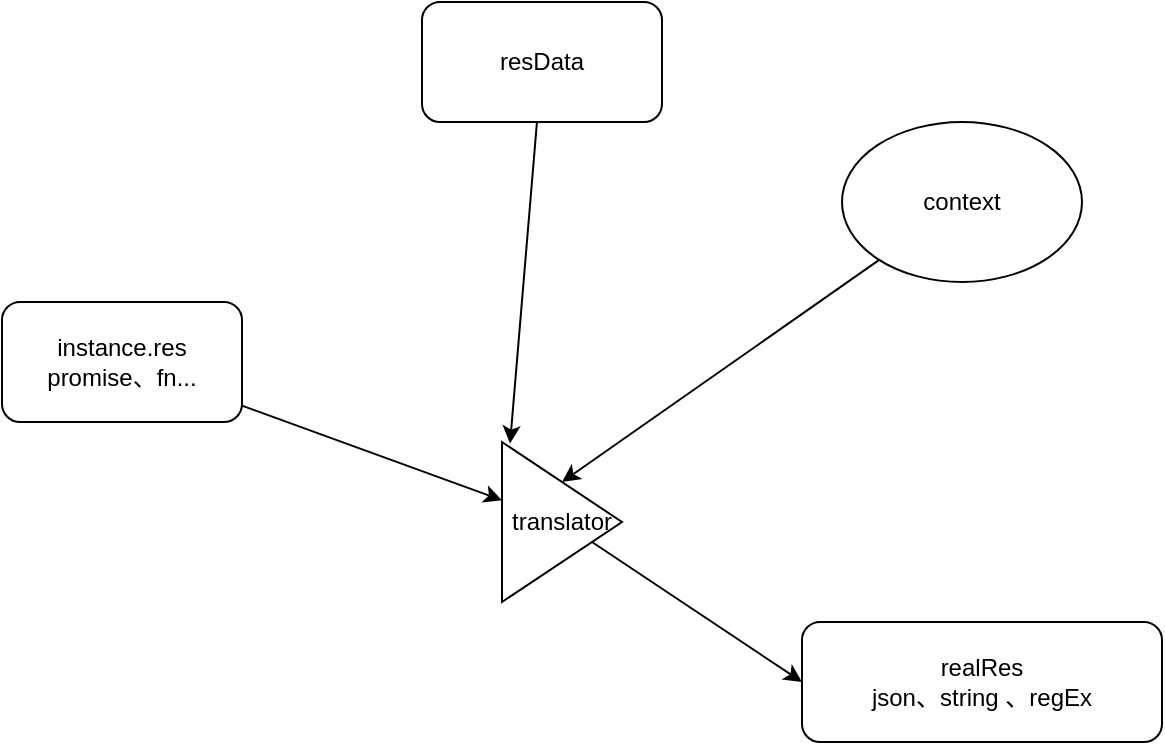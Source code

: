 <mxfile version="12.8.5" type="github"><diagram id="Fufv_7uzsuPaR0Qm3mlz" name="Page-1"><mxGraphModel dx="1038" dy="497" grid="1" gridSize="10" guides="1" tooltips="1" connect="1" arrows="1" fold="1" page="1" pageScale="1" pageWidth="827" pageHeight="1169" math="0" shadow="0"><root><mxCell id="0"/><mxCell id="1" parent="0"/><mxCell id="oF_maslsvYXRV8D9qIhB-10" style="edgeStyle=none;rounded=0;orthogonalLoop=1;jettySize=auto;html=1;entryX=0.067;entryY=0.01;entryDx=0;entryDy=0;entryPerimeter=0;" edge="1" parent="1" source="oF_maslsvYXRV8D9qIhB-3" target="oF_maslsvYXRV8D9qIhB-6"><mxGeometry relative="1" as="geometry"/></mxCell><mxCell id="oF_maslsvYXRV8D9qIhB-3" value="resData" style="rounded=1;whiteSpace=wrap;html=1;" vertex="1" parent="1"><mxGeometry x="270" y="50" width="120" height="60" as="geometry"/></mxCell><mxCell id="oF_maslsvYXRV8D9qIhB-7" style="rounded=0;orthogonalLoop=1;jettySize=auto;html=1;" edge="1" parent="1" source="oF_maslsvYXRV8D9qIhB-4" target="oF_maslsvYXRV8D9qIhB-6"><mxGeometry relative="1" as="geometry"/></mxCell><mxCell id="oF_maslsvYXRV8D9qIhB-4" value="instance.res&lt;br&gt;promise、fn..." style="rounded=1;whiteSpace=wrap;html=1;" vertex="1" parent="1"><mxGeometry x="60" y="200" width="120" height="60" as="geometry"/></mxCell><mxCell id="oF_maslsvYXRV8D9qIhB-9" style="edgeStyle=none;rounded=0;orthogonalLoop=1;jettySize=auto;html=1;entryX=0.5;entryY=0;entryDx=0;entryDy=0;" edge="1" parent="1" source="oF_maslsvYXRV8D9qIhB-5" target="oF_maslsvYXRV8D9qIhB-6"><mxGeometry relative="1" as="geometry"/></mxCell><mxCell id="oF_maslsvYXRV8D9qIhB-5" value="context" style="ellipse;whiteSpace=wrap;html=1;" vertex="1" parent="1"><mxGeometry x="480" y="110" width="120" height="80" as="geometry"/></mxCell><mxCell id="oF_maslsvYXRV8D9qIhB-12" style="edgeStyle=none;rounded=0;orthogonalLoop=1;jettySize=auto;html=1;entryX=0;entryY=0.5;entryDx=0;entryDy=0;" edge="1" parent="1" source="oF_maslsvYXRV8D9qIhB-6" target="oF_maslsvYXRV8D9qIhB-11"><mxGeometry relative="1" as="geometry"/></mxCell><mxCell id="oF_maslsvYXRV8D9qIhB-6" value="translator" style="triangle;whiteSpace=wrap;html=1;" vertex="1" parent="1"><mxGeometry x="310" y="270" width="60" height="80" as="geometry"/></mxCell><mxCell id="oF_maslsvYXRV8D9qIhB-11" value="realRes&lt;br&gt;json、string 、regEx" style="rounded=1;whiteSpace=wrap;html=1;" vertex="1" parent="1"><mxGeometry x="460" y="360" width="180" height="60" as="geometry"/></mxCell></root></mxGraphModel></diagram></mxfile>